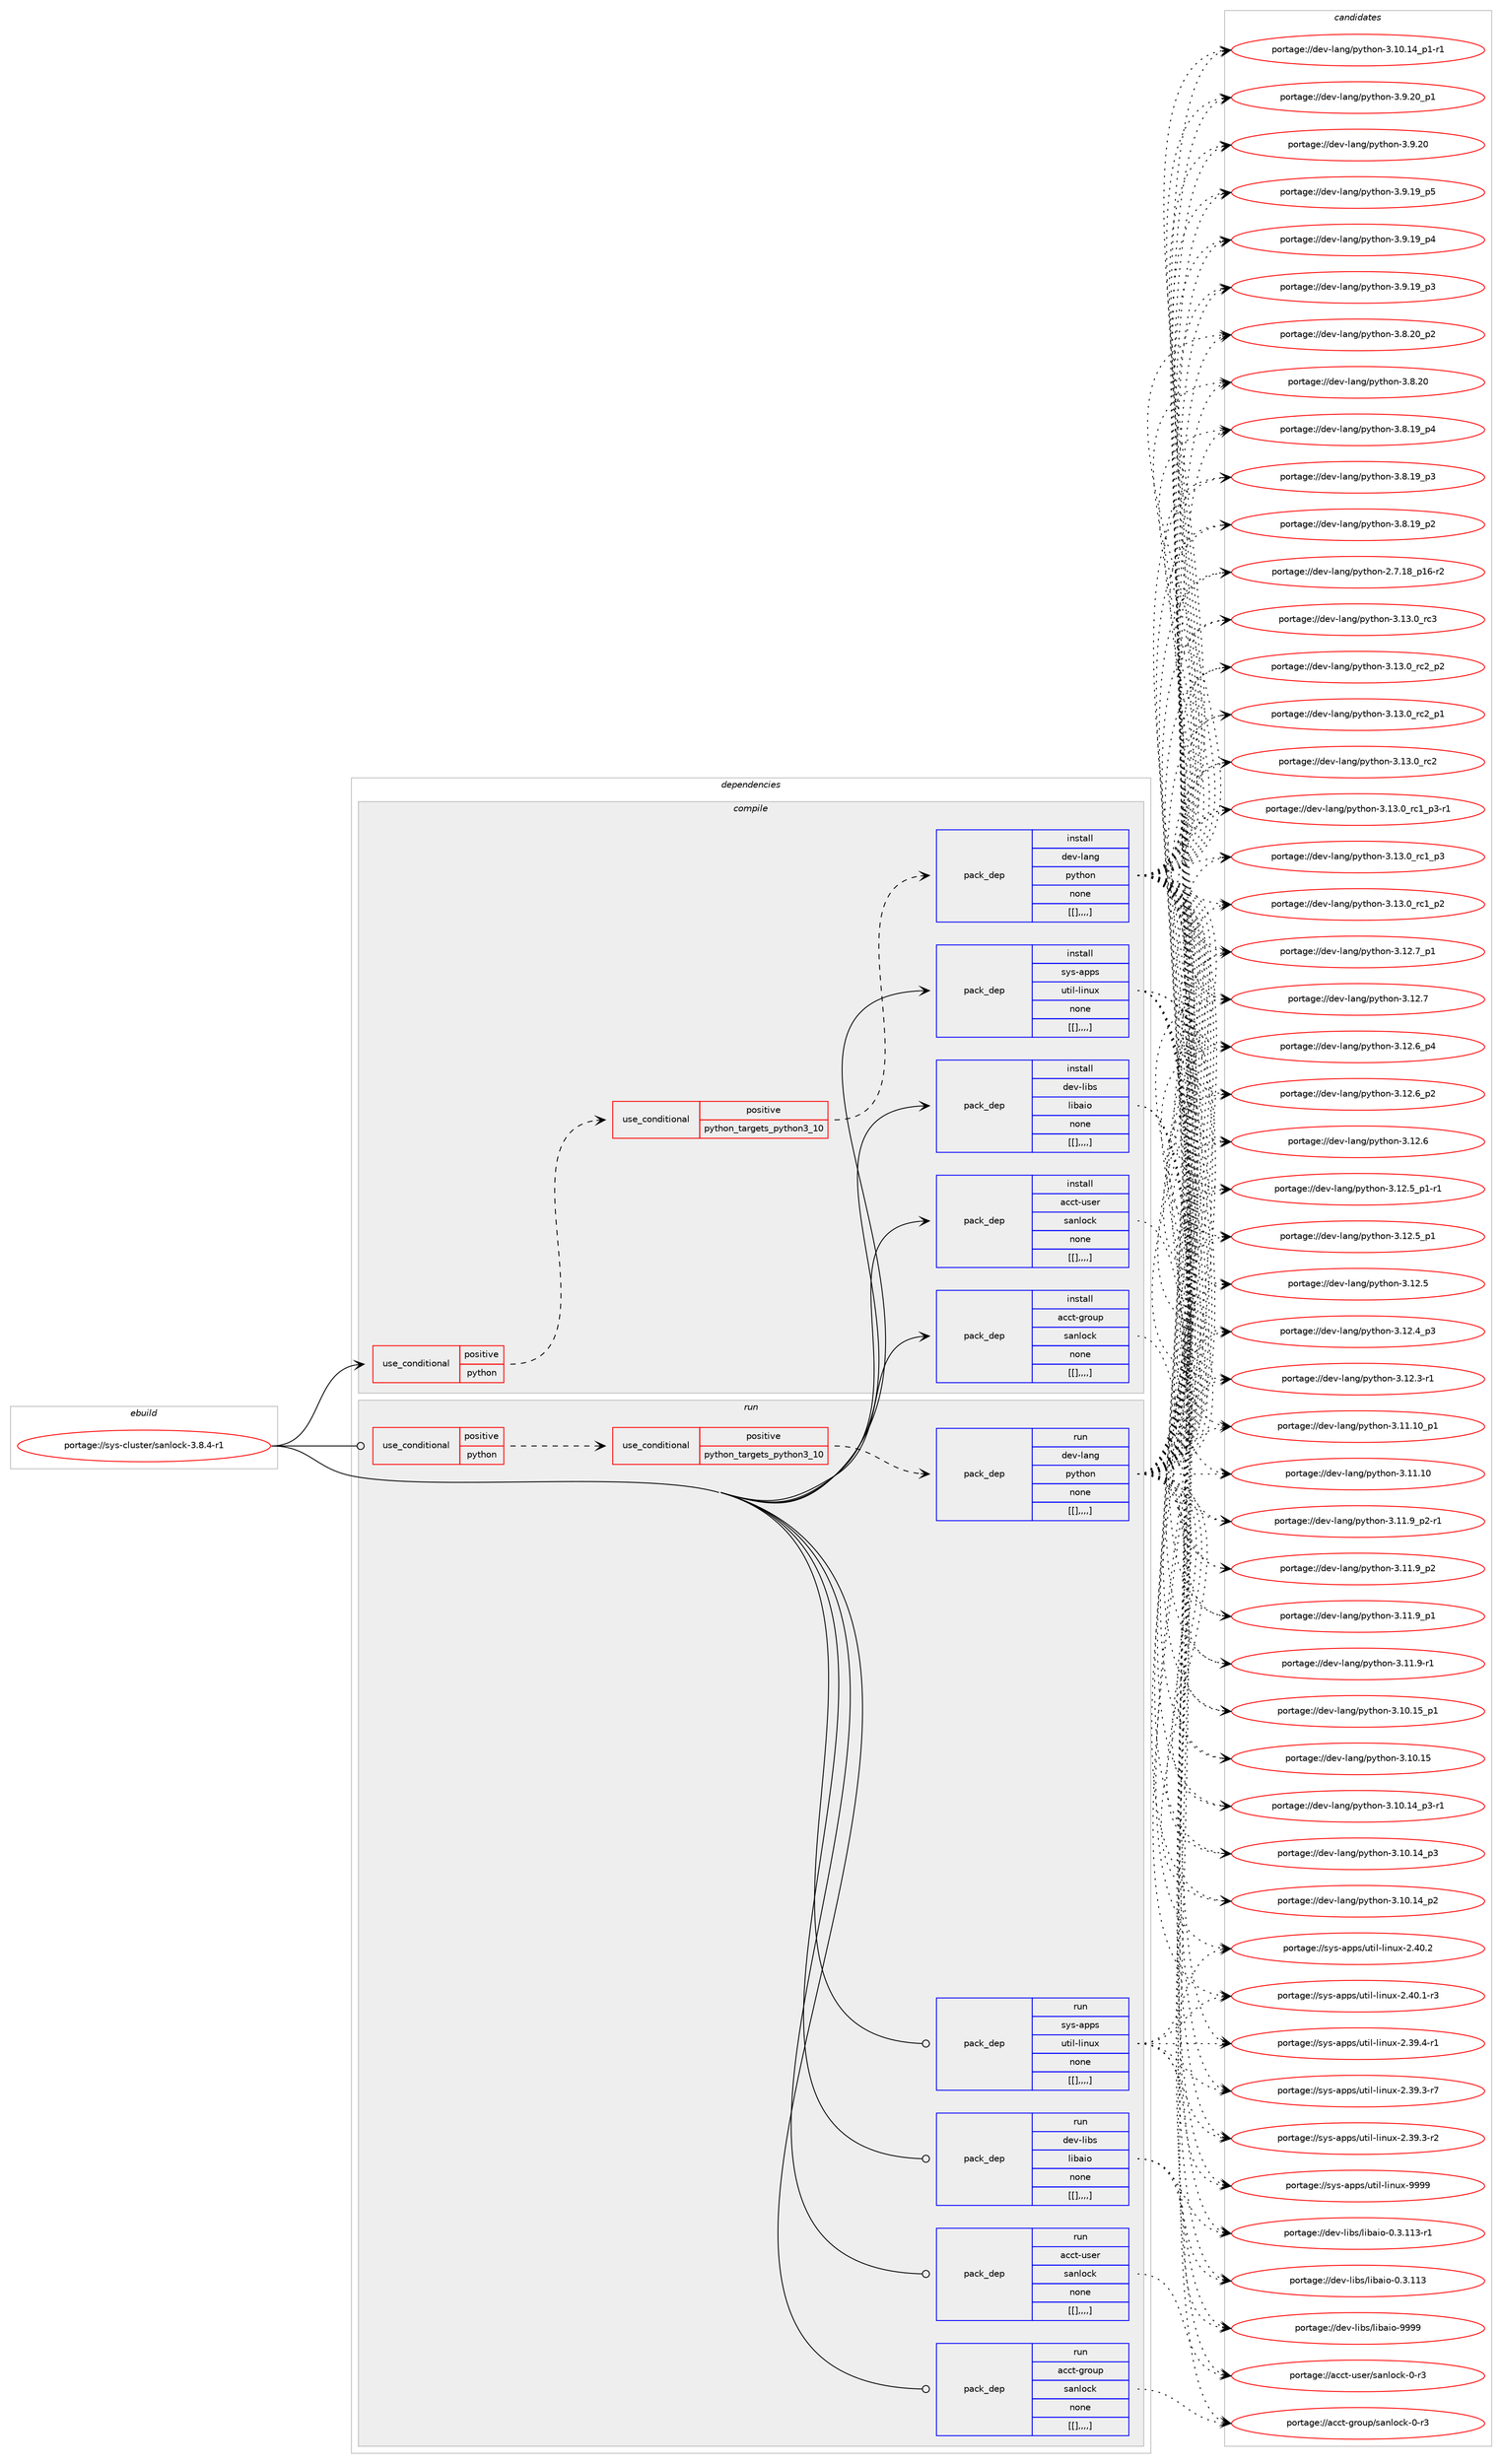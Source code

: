 digraph prolog {

# *************
# Graph options
# *************

newrank=true;
concentrate=true;
compound=true;
graph [rankdir=LR,fontname=Helvetica,fontsize=10,ranksep=1.5];#, ranksep=2.5, nodesep=0.2];
edge  [arrowhead=vee];
node  [fontname=Helvetica,fontsize=10];

# **********
# The ebuild
# **********

subgraph cluster_leftcol {
color=gray;
label=<<i>ebuild</i>>;
id [label="portage://sys-cluster/sanlock-3.8.4-r1", color=red, width=4, href="../sys-cluster/sanlock-3.8.4-r1.svg"];
}

# ****************
# The dependencies
# ****************

subgraph cluster_midcol {
color=gray;
label=<<i>dependencies</i>>;
subgraph cluster_compile {
fillcolor="#eeeeee";
style=filled;
label=<<i>compile</i>>;
subgraph cond3546 {
dependency9960 [label=<<TABLE BORDER="0" CELLBORDER="1" CELLSPACING="0" CELLPADDING="4"><TR><TD ROWSPAN="3" CELLPADDING="10">use_conditional</TD></TR><TR><TD>positive</TD></TR><TR><TD>python</TD></TR></TABLE>>, shape=none, color=red];
subgraph cond3547 {
dependency9961 [label=<<TABLE BORDER="0" CELLBORDER="1" CELLSPACING="0" CELLPADDING="4"><TR><TD ROWSPAN="3" CELLPADDING="10">use_conditional</TD></TR><TR><TD>positive</TD></TR><TR><TD>python_targets_python3_10</TD></TR></TABLE>>, shape=none, color=red];
subgraph pack6386 {
dependency9962 [label=<<TABLE BORDER="0" CELLBORDER="1" CELLSPACING="0" CELLPADDING="4" WIDTH="220"><TR><TD ROWSPAN="6" CELLPADDING="30">pack_dep</TD></TR><TR><TD WIDTH="110">install</TD></TR><TR><TD>dev-lang</TD></TR><TR><TD>python</TD></TR><TR><TD>none</TD></TR><TR><TD>[[],,,,]</TD></TR></TABLE>>, shape=none, color=blue];
}
dependency9961:e -> dependency9962:w [weight=20,style="dashed",arrowhead="vee"];
}
dependency9960:e -> dependency9961:w [weight=20,style="dashed",arrowhead="vee"];
}
id:e -> dependency9960:w [weight=20,style="solid",arrowhead="vee"];
subgraph pack6387 {
dependency9963 [label=<<TABLE BORDER="0" CELLBORDER="1" CELLSPACING="0" CELLPADDING="4" WIDTH="220"><TR><TD ROWSPAN="6" CELLPADDING="30">pack_dep</TD></TR><TR><TD WIDTH="110">install</TD></TR><TR><TD>acct-group</TD></TR><TR><TD>sanlock</TD></TR><TR><TD>none</TD></TR><TR><TD>[[],,,,]</TD></TR></TABLE>>, shape=none, color=blue];
}
id:e -> dependency9963:w [weight=20,style="solid",arrowhead="vee"];
subgraph pack6388 {
dependency9964 [label=<<TABLE BORDER="0" CELLBORDER="1" CELLSPACING="0" CELLPADDING="4" WIDTH="220"><TR><TD ROWSPAN="6" CELLPADDING="30">pack_dep</TD></TR><TR><TD WIDTH="110">install</TD></TR><TR><TD>acct-user</TD></TR><TR><TD>sanlock</TD></TR><TR><TD>none</TD></TR><TR><TD>[[],,,,]</TD></TR></TABLE>>, shape=none, color=blue];
}
id:e -> dependency9964:w [weight=20,style="solid",arrowhead="vee"];
subgraph pack6389 {
dependency9965 [label=<<TABLE BORDER="0" CELLBORDER="1" CELLSPACING="0" CELLPADDING="4" WIDTH="220"><TR><TD ROWSPAN="6" CELLPADDING="30">pack_dep</TD></TR><TR><TD WIDTH="110">install</TD></TR><TR><TD>dev-libs</TD></TR><TR><TD>libaio</TD></TR><TR><TD>none</TD></TR><TR><TD>[[],,,,]</TD></TR></TABLE>>, shape=none, color=blue];
}
id:e -> dependency9965:w [weight=20,style="solid",arrowhead="vee"];
subgraph pack6390 {
dependency9966 [label=<<TABLE BORDER="0" CELLBORDER="1" CELLSPACING="0" CELLPADDING="4" WIDTH="220"><TR><TD ROWSPAN="6" CELLPADDING="30">pack_dep</TD></TR><TR><TD WIDTH="110">install</TD></TR><TR><TD>sys-apps</TD></TR><TR><TD>util-linux</TD></TR><TR><TD>none</TD></TR><TR><TD>[[],,,,]</TD></TR></TABLE>>, shape=none, color=blue];
}
id:e -> dependency9966:w [weight=20,style="solid",arrowhead="vee"];
}
subgraph cluster_compileandrun {
fillcolor="#eeeeee";
style=filled;
label=<<i>compile and run</i>>;
}
subgraph cluster_run {
fillcolor="#eeeeee";
style=filled;
label=<<i>run</i>>;
subgraph cond3548 {
dependency9967 [label=<<TABLE BORDER="0" CELLBORDER="1" CELLSPACING="0" CELLPADDING="4"><TR><TD ROWSPAN="3" CELLPADDING="10">use_conditional</TD></TR><TR><TD>positive</TD></TR><TR><TD>python</TD></TR></TABLE>>, shape=none, color=red];
subgraph cond3549 {
dependency9968 [label=<<TABLE BORDER="0" CELLBORDER="1" CELLSPACING="0" CELLPADDING="4"><TR><TD ROWSPAN="3" CELLPADDING="10">use_conditional</TD></TR><TR><TD>positive</TD></TR><TR><TD>python_targets_python3_10</TD></TR></TABLE>>, shape=none, color=red];
subgraph pack6391 {
dependency9969 [label=<<TABLE BORDER="0" CELLBORDER="1" CELLSPACING="0" CELLPADDING="4" WIDTH="220"><TR><TD ROWSPAN="6" CELLPADDING="30">pack_dep</TD></TR><TR><TD WIDTH="110">run</TD></TR><TR><TD>dev-lang</TD></TR><TR><TD>python</TD></TR><TR><TD>none</TD></TR><TR><TD>[[],,,,]</TD></TR></TABLE>>, shape=none, color=blue];
}
dependency9968:e -> dependency9969:w [weight=20,style="dashed",arrowhead="vee"];
}
dependency9967:e -> dependency9968:w [weight=20,style="dashed",arrowhead="vee"];
}
id:e -> dependency9967:w [weight=20,style="solid",arrowhead="odot"];
subgraph pack6392 {
dependency9970 [label=<<TABLE BORDER="0" CELLBORDER="1" CELLSPACING="0" CELLPADDING="4" WIDTH="220"><TR><TD ROWSPAN="6" CELLPADDING="30">pack_dep</TD></TR><TR><TD WIDTH="110">run</TD></TR><TR><TD>acct-group</TD></TR><TR><TD>sanlock</TD></TR><TR><TD>none</TD></TR><TR><TD>[[],,,,]</TD></TR></TABLE>>, shape=none, color=blue];
}
id:e -> dependency9970:w [weight=20,style="solid",arrowhead="odot"];
subgraph pack6393 {
dependency9971 [label=<<TABLE BORDER="0" CELLBORDER="1" CELLSPACING="0" CELLPADDING="4" WIDTH="220"><TR><TD ROWSPAN="6" CELLPADDING="30">pack_dep</TD></TR><TR><TD WIDTH="110">run</TD></TR><TR><TD>acct-user</TD></TR><TR><TD>sanlock</TD></TR><TR><TD>none</TD></TR><TR><TD>[[],,,,]</TD></TR></TABLE>>, shape=none, color=blue];
}
id:e -> dependency9971:w [weight=20,style="solid",arrowhead="odot"];
subgraph pack6394 {
dependency9972 [label=<<TABLE BORDER="0" CELLBORDER="1" CELLSPACING="0" CELLPADDING="4" WIDTH="220"><TR><TD ROWSPAN="6" CELLPADDING="30">pack_dep</TD></TR><TR><TD WIDTH="110">run</TD></TR><TR><TD>dev-libs</TD></TR><TR><TD>libaio</TD></TR><TR><TD>none</TD></TR><TR><TD>[[],,,,]</TD></TR></TABLE>>, shape=none, color=blue];
}
id:e -> dependency9972:w [weight=20,style="solid",arrowhead="odot"];
subgraph pack6395 {
dependency9973 [label=<<TABLE BORDER="0" CELLBORDER="1" CELLSPACING="0" CELLPADDING="4" WIDTH="220"><TR><TD ROWSPAN="6" CELLPADDING="30">pack_dep</TD></TR><TR><TD WIDTH="110">run</TD></TR><TR><TD>sys-apps</TD></TR><TR><TD>util-linux</TD></TR><TR><TD>none</TD></TR><TR><TD>[[],,,,]</TD></TR></TABLE>>, shape=none, color=blue];
}
id:e -> dependency9973:w [weight=20,style="solid",arrowhead="odot"];
}
}

# **************
# The candidates
# **************

subgraph cluster_choices {
rank=same;
color=gray;
label=<<i>candidates</i>>;

subgraph choice6386 {
color=black;
nodesep=1;
choice10010111845108971101034711212111610411111045514649514648951149951 [label="portage://dev-lang/python-3.13.0_rc3", color=red, width=4,href="../dev-lang/python-3.13.0_rc3.svg"];
choice100101118451089711010347112121116104111110455146495146489511499509511250 [label="portage://dev-lang/python-3.13.0_rc2_p2", color=red, width=4,href="../dev-lang/python-3.13.0_rc2_p2.svg"];
choice100101118451089711010347112121116104111110455146495146489511499509511249 [label="portage://dev-lang/python-3.13.0_rc2_p1", color=red, width=4,href="../dev-lang/python-3.13.0_rc2_p1.svg"];
choice10010111845108971101034711212111610411111045514649514648951149950 [label="portage://dev-lang/python-3.13.0_rc2", color=red, width=4,href="../dev-lang/python-3.13.0_rc2.svg"];
choice1001011184510897110103471121211161041111104551464951464895114994995112514511449 [label="portage://dev-lang/python-3.13.0_rc1_p3-r1", color=red, width=4,href="../dev-lang/python-3.13.0_rc1_p3-r1.svg"];
choice100101118451089711010347112121116104111110455146495146489511499499511251 [label="portage://dev-lang/python-3.13.0_rc1_p3", color=red, width=4,href="../dev-lang/python-3.13.0_rc1_p3.svg"];
choice100101118451089711010347112121116104111110455146495146489511499499511250 [label="portage://dev-lang/python-3.13.0_rc1_p2", color=red, width=4,href="../dev-lang/python-3.13.0_rc1_p2.svg"];
choice100101118451089711010347112121116104111110455146495046559511249 [label="portage://dev-lang/python-3.12.7_p1", color=red, width=4,href="../dev-lang/python-3.12.7_p1.svg"];
choice10010111845108971101034711212111610411111045514649504655 [label="portage://dev-lang/python-3.12.7", color=red, width=4,href="../dev-lang/python-3.12.7.svg"];
choice100101118451089711010347112121116104111110455146495046549511252 [label="portage://dev-lang/python-3.12.6_p4", color=red, width=4,href="../dev-lang/python-3.12.6_p4.svg"];
choice100101118451089711010347112121116104111110455146495046549511250 [label="portage://dev-lang/python-3.12.6_p2", color=red, width=4,href="../dev-lang/python-3.12.6_p2.svg"];
choice10010111845108971101034711212111610411111045514649504654 [label="portage://dev-lang/python-3.12.6", color=red, width=4,href="../dev-lang/python-3.12.6.svg"];
choice1001011184510897110103471121211161041111104551464950465395112494511449 [label="portage://dev-lang/python-3.12.5_p1-r1", color=red, width=4,href="../dev-lang/python-3.12.5_p1-r1.svg"];
choice100101118451089711010347112121116104111110455146495046539511249 [label="portage://dev-lang/python-3.12.5_p1", color=red, width=4,href="../dev-lang/python-3.12.5_p1.svg"];
choice10010111845108971101034711212111610411111045514649504653 [label="portage://dev-lang/python-3.12.5", color=red, width=4,href="../dev-lang/python-3.12.5.svg"];
choice100101118451089711010347112121116104111110455146495046529511251 [label="portage://dev-lang/python-3.12.4_p3", color=red, width=4,href="../dev-lang/python-3.12.4_p3.svg"];
choice100101118451089711010347112121116104111110455146495046514511449 [label="portage://dev-lang/python-3.12.3-r1", color=red, width=4,href="../dev-lang/python-3.12.3-r1.svg"];
choice10010111845108971101034711212111610411111045514649494649489511249 [label="portage://dev-lang/python-3.11.10_p1", color=red, width=4,href="../dev-lang/python-3.11.10_p1.svg"];
choice1001011184510897110103471121211161041111104551464949464948 [label="portage://dev-lang/python-3.11.10", color=red, width=4,href="../dev-lang/python-3.11.10.svg"];
choice1001011184510897110103471121211161041111104551464949465795112504511449 [label="portage://dev-lang/python-3.11.9_p2-r1", color=red, width=4,href="../dev-lang/python-3.11.9_p2-r1.svg"];
choice100101118451089711010347112121116104111110455146494946579511250 [label="portage://dev-lang/python-3.11.9_p2", color=red, width=4,href="../dev-lang/python-3.11.9_p2.svg"];
choice100101118451089711010347112121116104111110455146494946579511249 [label="portage://dev-lang/python-3.11.9_p1", color=red, width=4,href="../dev-lang/python-3.11.9_p1.svg"];
choice100101118451089711010347112121116104111110455146494946574511449 [label="portage://dev-lang/python-3.11.9-r1", color=red, width=4,href="../dev-lang/python-3.11.9-r1.svg"];
choice10010111845108971101034711212111610411111045514649484649539511249 [label="portage://dev-lang/python-3.10.15_p1", color=red, width=4,href="../dev-lang/python-3.10.15_p1.svg"];
choice1001011184510897110103471121211161041111104551464948464953 [label="portage://dev-lang/python-3.10.15", color=red, width=4,href="../dev-lang/python-3.10.15.svg"];
choice100101118451089711010347112121116104111110455146494846495295112514511449 [label="portage://dev-lang/python-3.10.14_p3-r1", color=red, width=4,href="../dev-lang/python-3.10.14_p3-r1.svg"];
choice10010111845108971101034711212111610411111045514649484649529511251 [label="portage://dev-lang/python-3.10.14_p3", color=red, width=4,href="../dev-lang/python-3.10.14_p3.svg"];
choice10010111845108971101034711212111610411111045514649484649529511250 [label="portage://dev-lang/python-3.10.14_p2", color=red, width=4,href="../dev-lang/python-3.10.14_p2.svg"];
choice100101118451089711010347112121116104111110455146494846495295112494511449 [label="portage://dev-lang/python-3.10.14_p1-r1", color=red, width=4,href="../dev-lang/python-3.10.14_p1-r1.svg"];
choice100101118451089711010347112121116104111110455146574650489511249 [label="portage://dev-lang/python-3.9.20_p1", color=red, width=4,href="../dev-lang/python-3.9.20_p1.svg"];
choice10010111845108971101034711212111610411111045514657465048 [label="portage://dev-lang/python-3.9.20", color=red, width=4,href="../dev-lang/python-3.9.20.svg"];
choice100101118451089711010347112121116104111110455146574649579511253 [label="portage://dev-lang/python-3.9.19_p5", color=red, width=4,href="../dev-lang/python-3.9.19_p5.svg"];
choice100101118451089711010347112121116104111110455146574649579511252 [label="portage://dev-lang/python-3.9.19_p4", color=red, width=4,href="../dev-lang/python-3.9.19_p4.svg"];
choice100101118451089711010347112121116104111110455146574649579511251 [label="portage://dev-lang/python-3.9.19_p3", color=red, width=4,href="../dev-lang/python-3.9.19_p3.svg"];
choice100101118451089711010347112121116104111110455146564650489511250 [label="portage://dev-lang/python-3.8.20_p2", color=red, width=4,href="../dev-lang/python-3.8.20_p2.svg"];
choice10010111845108971101034711212111610411111045514656465048 [label="portage://dev-lang/python-3.8.20", color=red, width=4,href="../dev-lang/python-3.8.20.svg"];
choice100101118451089711010347112121116104111110455146564649579511252 [label="portage://dev-lang/python-3.8.19_p4", color=red, width=4,href="../dev-lang/python-3.8.19_p4.svg"];
choice100101118451089711010347112121116104111110455146564649579511251 [label="portage://dev-lang/python-3.8.19_p3", color=red, width=4,href="../dev-lang/python-3.8.19_p3.svg"];
choice100101118451089711010347112121116104111110455146564649579511250 [label="portage://dev-lang/python-3.8.19_p2", color=red, width=4,href="../dev-lang/python-3.8.19_p2.svg"];
choice100101118451089711010347112121116104111110455046554649569511249544511450 [label="portage://dev-lang/python-2.7.18_p16-r2", color=red, width=4,href="../dev-lang/python-2.7.18_p16-r2.svg"];
dependency9962:e -> choice10010111845108971101034711212111610411111045514649514648951149951:w [style=dotted,weight="100"];
dependency9962:e -> choice100101118451089711010347112121116104111110455146495146489511499509511250:w [style=dotted,weight="100"];
dependency9962:e -> choice100101118451089711010347112121116104111110455146495146489511499509511249:w [style=dotted,weight="100"];
dependency9962:e -> choice10010111845108971101034711212111610411111045514649514648951149950:w [style=dotted,weight="100"];
dependency9962:e -> choice1001011184510897110103471121211161041111104551464951464895114994995112514511449:w [style=dotted,weight="100"];
dependency9962:e -> choice100101118451089711010347112121116104111110455146495146489511499499511251:w [style=dotted,weight="100"];
dependency9962:e -> choice100101118451089711010347112121116104111110455146495146489511499499511250:w [style=dotted,weight="100"];
dependency9962:e -> choice100101118451089711010347112121116104111110455146495046559511249:w [style=dotted,weight="100"];
dependency9962:e -> choice10010111845108971101034711212111610411111045514649504655:w [style=dotted,weight="100"];
dependency9962:e -> choice100101118451089711010347112121116104111110455146495046549511252:w [style=dotted,weight="100"];
dependency9962:e -> choice100101118451089711010347112121116104111110455146495046549511250:w [style=dotted,weight="100"];
dependency9962:e -> choice10010111845108971101034711212111610411111045514649504654:w [style=dotted,weight="100"];
dependency9962:e -> choice1001011184510897110103471121211161041111104551464950465395112494511449:w [style=dotted,weight="100"];
dependency9962:e -> choice100101118451089711010347112121116104111110455146495046539511249:w [style=dotted,weight="100"];
dependency9962:e -> choice10010111845108971101034711212111610411111045514649504653:w [style=dotted,weight="100"];
dependency9962:e -> choice100101118451089711010347112121116104111110455146495046529511251:w [style=dotted,weight="100"];
dependency9962:e -> choice100101118451089711010347112121116104111110455146495046514511449:w [style=dotted,weight="100"];
dependency9962:e -> choice10010111845108971101034711212111610411111045514649494649489511249:w [style=dotted,weight="100"];
dependency9962:e -> choice1001011184510897110103471121211161041111104551464949464948:w [style=dotted,weight="100"];
dependency9962:e -> choice1001011184510897110103471121211161041111104551464949465795112504511449:w [style=dotted,weight="100"];
dependency9962:e -> choice100101118451089711010347112121116104111110455146494946579511250:w [style=dotted,weight="100"];
dependency9962:e -> choice100101118451089711010347112121116104111110455146494946579511249:w [style=dotted,weight="100"];
dependency9962:e -> choice100101118451089711010347112121116104111110455146494946574511449:w [style=dotted,weight="100"];
dependency9962:e -> choice10010111845108971101034711212111610411111045514649484649539511249:w [style=dotted,weight="100"];
dependency9962:e -> choice1001011184510897110103471121211161041111104551464948464953:w [style=dotted,weight="100"];
dependency9962:e -> choice100101118451089711010347112121116104111110455146494846495295112514511449:w [style=dotted,weight="100"];
dependency9962:e -> choice10010111845108971101034711212111610411111045514649484649529511251:w [style=dotted,weight="100"];
dependency9962:e -> choice10010111845108971101034711212111610411111045514649484649529511250:w [style=dotted,weight="100"];
dependency9962:e -> choice100101118451089711010347112121116104111110455146494846495295112494511449:w [style=dotted,weight="100"];
dependency9962:e -> choice100101118451089711010347112121116104111110455146574650489511249:w [style=dotted,weight="100"];
dependency9962:e -> choice10010111845108971101034711212111610411111045514657465048:w [style=dotted,weight="100"];
dependency9962:e -> choice100101118451089711010347112121116104111110455146574649579511253:w [style=dotted,weight="100"];
dependency9962:e -> choice100101118451089711010347112121116104111110455146574649579511252:w [style=dotted,weight="100"];
dependency9962:e -> choice100101118451089711010347112121116104111110455146574649579511251:w [style=dotted,weight="100"];
dependency9962:e -> choice100101118451089711010347112121116104111110455146564650489511250:w [style=dotted,weight="100"];
dependency9962:e -> choice10010111845108971101034711212111610411111045514656465048:w [style=dotted,weight="100"];
dependency9962:e -> choice100101118451089711010347112121116104111110455146564649579511252:w [style=dotted,weight="100"];
dependency9962:e -> choice100101118451089711010347112121116104111110455146564649579511251:w [style=dotted,weight="100"];
dependency9962:e -> choice100101118451089711010347112121116104111110455146564649579511250:w [style=dotted,weight="100"];
dependency9962:e -> choice100101118451089711010347112121116104111110455046554649569511249544511450:w [style=dotted,weight="100"];
}
subgraph choice6387 {
color=black;
nodesep=1;
choice9799991164510311411111711247115971101081119910745484511451 [label="portage://acct-group/sanlock-0-r3", color=red, width=4,href="../acct-group/sanlock-0-r3.svg"];
dependency9963:e -> choice9799991164510311411111711247115971101081119910745484511451:w [style=dotted,weight="100"];
}
subgraph choice6388 {
color=black;
nodesep=1;
choice9799991164511711510111447115971101081119910745484511451 [label="portage://acct-user/sanlock-0-r3", color=red, width=4,href="../acct-user/sanlock-0-r3.svg"];
dependency9964:e -> choice9799991164511711510111447115971101081119910745484511451:w [style=dotted,weight="100"];
}
subgraph choice6389 {
color=black;
nodesep=1;
choice10010111845108105981154710810598971051114557575757 [label="portage://dev-libs/libaio-9999", color=red, width=4,href="../dev-libs/libaio-9999.svg"];
choice100101118451081059811547108105989710511145484651464949514511449 [label="portage://dev-libs/libaio-0.3.113-r1", color=red, width=4,href="../dev-libs/libaio-0.3.113-r1.svg"];
choice10010111845108105981154710810598971051114548465146494951 [label="portage://dev-libs/libaio-0.3.113", color=red, width=4,href="../dev-libs/libaio-0.3.113.svg"];
dependency9965:e -> choice10010111845108105981154710810598971051114557575757:w [style=dotted,weight="100"];
dependency9965:e -> choice100101118451081059811547108105989710511145484651464949514511449:w [style=dotted,weight="100"];
dependency9965:e -> choice10010111845108105981154710810598971051114548465146494951:w [style=dotted,weight="100"];
}
subgraph choice6390 {
color=black;
nodesep=1;
choice115121115459711211211547117116105108451081051101171204557575757 [label="portage://sys-apps/util-linux-9999", color=red, width=4,href="../sys-apps/util-linux-9999.svg"];
choice1151211154597112112115471171161051084510810511011712045504652484650 [label="portage://sys-apps/util-linux-2.40.2", color=red, width=4,href="../sys-apps/util-linux-2.40.2.svg"];
choice11512111545971121121154711711610510845108105110117120455046524846494511451 [label="portage://sys-apps/util-linux-2.40.1-r3", color=red, width=4,href="../sys-apps/util-linux-2.40.1-r3.svg"];
choice11512111545971121121154711711610510845108105110117120455046515746524511449 [label="portage://sys-apps/util-linux-2.39.4-r1", color=red, width=4,href="../sys-apps/util-linux-2.39.4-r1.svg"];
choice11512111545971121121154711711610510845108105110117120455046515746514511455 [label="portage://sys-apps/util-linux-2.39.3-r7", color=red, width=4,href="../sys-apps/util-linux-2.39.3-r7.svg"];
choice11512111545971121121154711711610510845108105110117120455046515746514511450 [label="portage://sys-apps/util-linux-2.39.3-r2", color=red, width=4,href="../sys-apps/util-linux-2.39.3-r2.svg"];
dependency9966:e -> choice115121115459711211211547117116105108451081051101171204557575757:w [style=dotted,weight="100"];
dependency9966:e -> choice1151211154597112112115471171161051084510810511011712045504652484650:w [style=dotted,weight="100"];
dependency9966:e -> choice11512111545971121121154711711610510845108105110117120455046524846494511451:w [style=dotted,weight="100"];
dependency9966:e -> choice11512111545971121121154711711610510845108105110117120455046515746524511449:w [style=dotted,weight="100"];
dependency9966:e -> choice11512111545971121121154711711610510845108105110117120455046515746514511455:w [style=dotted,weight="100"];
dependency9966:e -> choice11512111545971121121154711711610510845108105110117120455046515746514511450:w [style=dotted,weight="100"];
}
subgraph choice6391 {
color=black;
nodesep=1;
choice10010111845108971101034711212111610411111045514649514648951149951 [label="portage://dev-lang/python-3.13.0_rc3", color=red, width=4,href="../dev-lang/python-3.13.0_rc3.svg"];
choice100101118451089711010347112121116104111110455146495146489511499509511250 [label="portage://dev-lang/python-3.13.0_rc2_p2", color=red, width=4,href="../dev-lang/python-3.13.0_rc2_p2.svg"];
choice100101118451089711010347112121116104111110455146495146489511499509511249 [label="portage://dev-lang/python-3.13.0_rc2_p1", color=red, width=4,href="../dev-lang/python-3.13.0_rc2_p1.svg"];
choice10010111845108971101034711212111610411111045514649514648951149950 [label="portage://dev-lang/python-3.13.0_rc2", color=red, width=4,href="../dev-lang/python-3.13.0_rc2.svg"];
choice1001011184510897110103471121211161041111104551464951464895114994995112514511449 [label="portage://dev-lang/python-3.13.0_rc1_p3-r1", color=red, width=4,href="../dev-lang/python-3.13.0_rc1_p3-r1.svg"];
choice100101118451089711010347112121116104111110455146495146489511499499511251 [label="portage://dev-lang/python-3.13.0_rc1_p3", color=red, width=4,href="../dev-lang/python-3.13.0_rc1_p3.svg"];
choice100101118451089711010347112121116104111110455146495146489511499499511250 [label="portage://dev-lang/python-3.13.0_rc1_p2", color=red, width=4,href="../dev-lang/python-3.13.0_rc1_p2.svg"];
choice100101118451089711010347112121116104111110455146495046559511249 [label="portage://dev-lang/python-3.12.7_p1", color=red, width=4,href="../dev-lang/python-3.12.7_p1.svg"];
choice10010111845108971101034711212111610411111045514649504655 [label="portage://dev-lang/python-3.12.7", color=red, width=4,href="../dev-lang/python-3.12.7.svg"];
choice100101118451089711010347112121116104111110455146495046549511252 [label="portage://dev-lang/python-3.12.6_p4", color=red, width=4,href="../dev-lang/python-3.12.6_p4.svg"];
choice100101118451089711010347112121116104111110455146495046549511250 [label="portage://dev-lang/python-3.12.6_p2", color=red, width=4,href="../dev-lang/python-3.12.6_p2.svg"];
choice10010111845108971101034711212111610411111045514649504654 [label="portage://dev-lang/python-3.12.6", color=red, width=4,href="../dev-lang/python-3.12.6.svg"];
choice1001011184510897110103471121211161041111104551464950465395112494511449 [label="portage://dev-lang/python-3.12.5_p1-r1", color=red, width=4,href="../dev-lang/python-3.12.5_p1-r1.svg"];
choice100101118451089711010347112121116104111110455146495046539511249 [label="portage://dev-lang/python-3.12.5_p1", color=red, width=4,href="../dev-lang/python-3.12.5_p1.svg"];
choice10010111845108971101034711212111610411111045514649504653 [label="portage://dev-lang/python-3.12.5", color=red, width=4,href="../dev-lang/python-3.12.5.svg"];
choice100101118451089711010347112121116104111110455146495046529511251 [label="portage://dev-lang/python-3.12.4_p3", color=red, width=4,href="../dev-lang/python-3.12.4_p3.svg"];
choice100101118451089711010347112121116104111110455146495046514511449 [label="portage://dev-lang/python-3.12.3-r1", color=red, width=4,href="../dev-lang/python-3.12.3-r1.svg"];
choice10010111845108971101034711212111610411111045514649494649489511249 [label="portage://dev-lang/python-3.11.10_p1", color=red, width=4,href="../dev-lang/python-3.11.10_p1.svg"];
choice1001011184510897110103471121211161041111104551464949464948 [label="portage://dev-lang/python-3.11.10", color=red, width=4,href="../dev-lang/python-3.11.10.svg"];
choice1001011184510897110103471121211161041111104551464949465795112504511449 [label="portage://dev-lang/python-3.11.9_p2-r1", color=red, width=4,href="../dev-lang/python-3.11.9_p2-r1.svg"];
choice100101118451089711010347112121116104111110455146494946579511250 [label="portage://dev-lang/python-3.11.9_p2", color=red, width=4,href="../dev-lang/python-3.11.9_p2.svg"];
choice100101118451089711010347112121116104111110455146494946579511249 [label="portage://dev-lang/python-3.11.9_p1", color=red, width=4,href="../dev-lang/python-3.11.9_p1.svg"];
choice100101118451089711010347112121116104111110455146494946574511449 [label="portage://dev-lang/python-3.11.9-r1", color=red, width=4,href="../dev-lang/python-3.11.9-r1.svg"];
choice10010111845108971101034711212111610411111045514649484649539511249 [label="portage://dev-lang/python-3.10.15_p1", color=red, width=4,href="../dev-lang/python-3.10.15_p1.svg"];
choice1001011184510897110103471121211161041111104551464948464953 [label="portage://dev-lang/python-3.10.15", color=red, width=4,href="../dev-lang/python-3.10.15.svg"];
choice100101118451089711010347112121116104111110455146494846495295112514511449 [label="portage://dev-lang/python-3.10.14_p3-r1", color=red, width=4,href="../dev-lang/python-3.10.14_p3-r1.svg"];
choice10010111845108971101034711212111610411111045514649484649529511251 [label="portage://dev-lang/python-3.10.14_p3", color=red, width=4,href="../dev-lang/python-3.10.14_p3.svg"];
choice10010111845108971101034711212111610411111045514649484649529511250 [label="portage://dev-lang/python-3.10.14_p2", color=red, width=4,href="../dev-lang/python-3.10.14_p2.svg"];
choice100101118451089711010347112121116104111110455146494846495295112494511449 [label="portage://dev-lang/python-3.10.14_p1-r1", color=red, width=4,href="../dev-lang/python-3.10.14_p1-r1.svg"];
choice100101118451089711010347112121116104111110455146574650489511249 [label="portage://dev-lang/python-3.9.20_p1", color=red, width=4,href="../dev-lang/python-3.9.20_p1.svg"];
choice10010111845108971101034711212111610411111045514657465048 [label="portage://dev-lang/python-3.9.20", color=red, width=4,href="../dev-lang/python-3.9.20.svg"];
choice100101118451089711010347112121116104111110455146574649579511253 [label="portage://dev-lang/python-3.9.19_p5", color=red, width=4,href="../dev-lang/python-3.9.19_p5.svg"];
choice100101118451089711010347112121116104111110455146574649579511252 [label="portage://dev-lang/python-3.9.19_p4", color=red, width=4,href="../dev-lang/python-3.9.19_p4.svg"];
choice100101118451089711010347112121116104111110455146574649579511251 [label="portage://dev-lang/python-3.9.19_p3", color=red, width=4,href="../dev-lang/python-3.9.19_p3.svg"];
choice100101118451089711010347112121116104111110455146564650489511250 [label="portage://dev-lang/python-3.8.20_p2", color=red, width=4,href="../dev-lang/python-3.8.20_p2.svg"];
choice10010111845108971101034711212111610411111045514656465048 [label="portage://dev-lang/python-3.8.20", color=red, width=4,href="../dev-lang/python-3.8.20.svg"];
choice100101118451089711010347112121116104111110455146564649579511252 [label="portage://dev-lang/python-3.8.19_p4", color=red, width=4,href="../dev-lang/python-3.8.19_p4.svg"];
choice100101118451089711010347112121116104111110455146564649579511251 [label="portage://dev-lang/python-3.8.19_p3", color=red, width=4,href="../dev-lang/python-3.8.19_p3.svg"];
choice100101118451089711010347112121116104111110455146564649579511250 [label="portage://dev-lang/python-3.8.19_p2", color=red, width=4,href="../dev-lang/python-3.8.19_p2.svg"];
choice100101118451089711010347112121116104111110455046554649569511249544511450 [label="portage://dev-lang/python-2.7.18_p16-r2", color=red, width=4,href="../dev-lang/python-2.7.18_p16-r2.svg"];
dependency9969:e -> choice10010111845108971101034711212111610411111045514649514648951149951:w [style=dotted,weight="100"];
dependency9969:e -> choice100101118451089711010347112121116104111110455146495146489511499509511250:w [style=dotted,weight="100"];
dependency9969:e -> choice100101118451089711010347112121116104111110455146495146489511499509511249:w [style=dotted,weight="100"];
dependency9969:e -> choice10010111845108971101034711212111610411111045514649514648951149950:w [style=dotted,weight="100"];
dependency9969:e -> choice1001011184510897110103471121211161041111104551464951464895114994995112514511449:w [style=dotted,weight="100"];
dependency9969:e -> choice100101118451089711010347112121116104111110455146495146489511499499511251:w [style=dotted,weight="100"];
dependency9969:e -> choice100101118451089711010347112121116104111110455146495146489511499499511250:w [style=dotted,weight="100"];
dependency9969:e -> choice100101118451089711010347112121116104111110455146495046559511249:w [style=dotted,weight="100"];
dependency9969:e -> choice10010111845108971101034711212111610411111045514649504655:w [style=dotted,weight="100"];
dependency9969:e -> choice100101118451089711010347112121116104111110455146495046549511252:w [style=dotted,weight="100"];
dependency9969:e -> choice100101118451089711010347112121116104111110455146495046549511250:w [style=dotted,weight="100"];
dependency9969:e -> choice10010111845108971101034711212111610411111045514649504654:w [style=dotted,weight="100"];
dependency9969:e -> choice1001011184510897110103471121211161041111104551464950465395112494511449:w [style=dotted,weight="100"];
dependency9969:e -> choice100101118451089711010347112121116104111110455146495046539511249:w [style=dotted,weight="100"];
dependency9969:e -> choice10010111845108971101034711212111610411111045514649504653:w [style=dotted,weight="100"];
dependency9969:e -> choice100101118451089711010347112121116104111110455146495046529511251:w [style=dotted,weight="100"];
dependency9969:e -> choice100101118451089711010347112121116104111110455146495046514511449:w [style=dotted,weight="100"];
dependency9969:e -> choice10010111845108971101034711212111610411111045514649494649489511249:w [style=dotted,weight="100"];
dependency9969:e -> choice1001011184510897110103471121211161041111104551464949464948:w [style=dotted,weight="100"];
dependency9969:e -> choice1001011184510897110103471121211161041111104551464949465795112504511449:w [style=dotted,weight="100"];
dependency9969:e -> choice100101118451089711010347112121116104111110455146494946579511250:w [style=dotted,weight="100"];
dependency9969:e -> choice100101118451089711010347112121116104111110455146494946579511249:w [style=dotted,weight="100"];
dependency9969:e -> choice100101118451089711010347112121116104111110455146494946574511449:w [style=dotted,weight="100"];
dependency9969:e -> choice10010111845108971101034711212111610411111045514649484649539511249:w [style=dotted,weight="100"];
dependency9969:e -> choice1001011184510897110103471121211161041111104551464948464953:w [style=dotted,weight="100"];
dependency9969:e -> choice100101118451089711010347112121116104111110455146494846495295112514511449:w [style=dotted,weight="100"];
dependency9969:e -> choice10010111845108971101034711212111610411111045514649484649529511251:w [style=dotted,weight="100"];
dependency9969:e -> choice10010111845108971101034711212111610411111045514649484649529511250:w [style=dotted,weight="100"];
dependency9969:e -> choice100101118451089711010347112121116104111110455146494846495295112494511449:w [style=dotted,weight="100"];
dependency9969:e -> choice100101118451089711010347112121116104111110455146574650489511249:w [style=dotted,weight="100"];
dependency9969:e -> choice10010111845108971101034711212111610411111045514657465048:w [style=dotted,weight="100"];
dependency9969:e -> choice100101118451089711010347112121116104111110455146574649579511253:w [style=dotted,weight="100"];
dependency9969:e -> choice100101118451089711010347112121116104111110455146574649579511252:w [style=dotted,weight="100"];
dependency9969:e -> choice100101118451089711010347112121116104111110455146574649579511251:w [style=dotted,weight="100"];
dependency9969:e -> choice100101118451089711010347112121116104111110455146564650489511250:w [style=dotted,weight="100"];
dependency9969:e -> choice10010111845108971101034711212111610411111045514656465048:w [style=dotted,weight="100"];
dependency9969:e -> choice100101118451089711010347112121116104111110455146564649579511252:w [style=dotted,weight="100"];
dependency9969:e -> choice100101118451089711010347112121116104111110455146564649579511251:w [style=dotted,weight="100"];
dependency9969:e -> choice100101118451089711010347112121116104111110455146564649579511250:w [style=dotted,weight="100"];
dependency9969:e -> choice100101118451089711010347112121116104111110455046554649569511249544511450:w [style=dotted,weight="100"];
}
subgraph choice6392 {
color=black;
nodesep=1;
choice9799991164510311411111711247115971101081119910745484511451 [label="portage://acct-group/sanlock-0-r3", color=red, width=4,href="../acct-group/sanlock-0-r3.svg"];
dependency9970:e -> choice9799991164510311411111711247115971101081119910745484511451:w [style=dotted,weight="100"];
}
subgraph choice6393 {
color=black;
nodesep=1;
choice9799991164511711510111447115971101081119910745484511451 [label="portage://acct-user/sanlock-0-r3", color=red, width=4,href="../acct-user/sanlock-0-r3.svg"];
dependency9971:e -> choice9799991164511711510111447115971101081119910745484511451:w [style=dotted,weight="100"];
}
subgraph choice6394 {
color=black;
nodesep=1;
choice10010111845108105981154710810598971051114557575757 [label="portage://dev-libs/libaio-9999", color=red, width=4,href="../dev-libs/libaio-9999.svg"];
choice100101118451081059811547108105989710511145484651464949514511449 [label="portage://dev-libs/libaio-0.3.113-r1", color=red, width=4,href="../dev-libs/libaio-0.3.113-r1.svg"];
choice10010111845108105981154710810598971051114548465146494951 [label="portage://dev-libs/libaio-0.3.113", color=red, width=4,href="../dev-libs/libaio-0.3.113.svg"];
dependency9972:e -> choice10010111845108105981154710810598971051114557575757:w [style=dotted,weight="100"];
dependency9972:e -> choice100101118451081059811547108105989710511145484651464949514511449:w [style=dotted,weight="100"];
dependency9972:e -> choice10010111845108105981154710810598971051114548465146494951:w [style=dotted,weight="100"];
}
subgraph choice6395 {
color=black;
nodesep=1;
choice115121115459711211211547117116105108451081051101171204557575757 [label="portage://sys-apps/util-linux-9999", color=red, width=4,href="../sys-apps/util-linux-9999.svg"];
choice1151211154597112112115471171161051084510810511011712045504652484650 [label="portage://sys-apps/util-linux-2.40.2", color=red, width=4,href="../sys-apps/util-linux-2.40.2.svg"];
choice11512111545971121121154711711610510845108105110117120455046524846494511451 [label="portage://sys-apps/util-linux-2.40.1-r3", color=red, width=4,href="../sys-apps/util-linux-2.40.1-r3.svg"];
choice11512111545971121121154711711610510845108105110117120455046515746524511449 [label="portage://sys-apps/util-linux-2.39.4-r1", color=red, width=4,href="../sys-apps/util-linux-2.39.4-r1.svg"];
choice11512111545971121121154711711610510845108105110117120455046515746514511455 [label="portage://sys-apps/util-linux-2.39.3-r7", color=red, width=4,href="../sys-apps/util-linux-2.39.3-r7.svg"];
choice11512111545971121121154711711610510845108105110117120455046515746514511450 [label="portage://sys-apps/util-linux-2.39.3-r2", color=red, width=4,href="../sys-apps/util-linux-2.39.3-r2.svg"];
dependency9973:e -> choice115121115459711211211547117116105108451081051101171204557575757:w [style=dotted,weight="100"];
dependency9973:e -> choice1151211154597112112115471171161051084510810511011712045504652484650:w [style=dotted,weight="100"];
dependency9973:e -> choice11512111545971121121154711711610510845108105110117120455046524846494511451:w [style=dotted,weight="100"];
dependency9973:e -> choice11512111545971121121154711711610510845108105110117120455046515746524511449:w [style=dotted,weight="100"];
dependency9973:e -> choice11512111545971121121154711711610510845108105110117120455046515746514511455:w [style=dotted,weight="100"];
dependency9973:e -> choice11512111545971121121154711711610510845108105110117120455046515746514511450:w [style=dotted,weight="100"];
}
}

}
